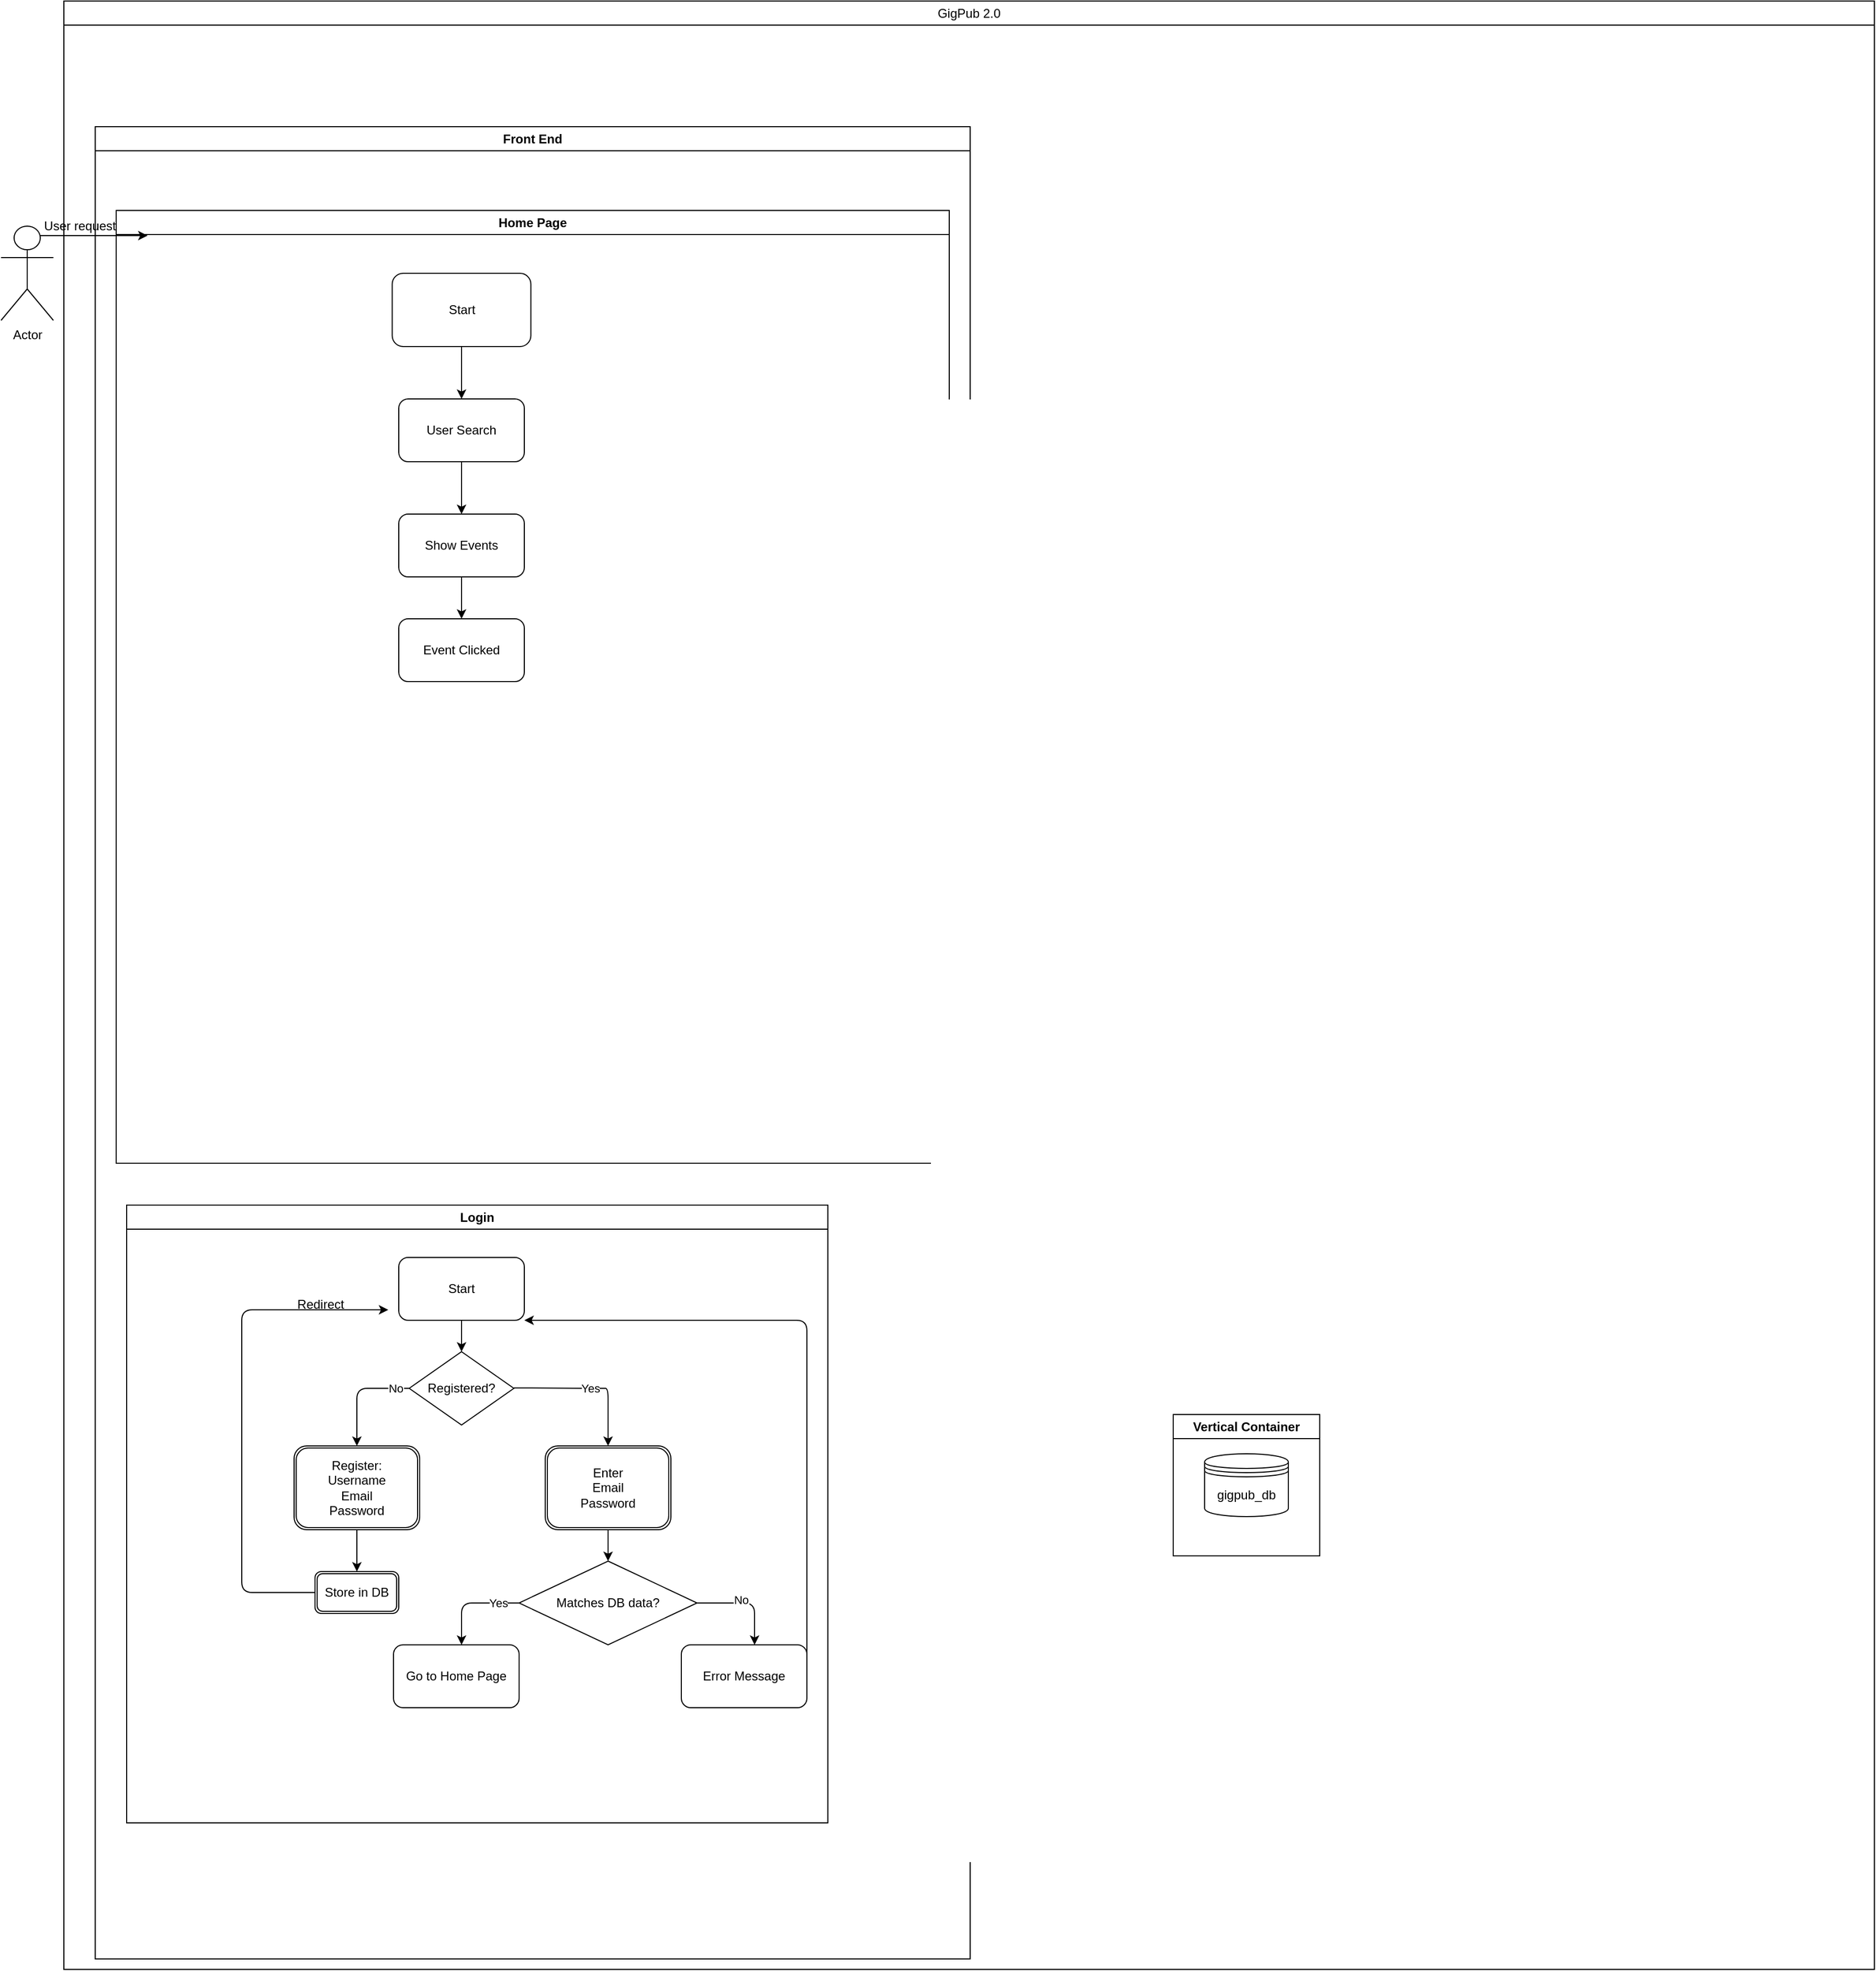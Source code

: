 <mxfile>
    <diagram id="sarZeL_X1uwCpY1QOw6U" name="Page-1">
        <mxGraphModel dx="1108" dy="718" grid="1" gridSize="10" guides="1" tooltips="1" connect="1" arrows="1" fold="1" page="1" pageScale="1" pageWidth="2000" pageHeight="2000" math="0" shadow="0">
            <root>
                <mxCell id="0"/>
                <mxCell id="1" parent="0"/>
                <mxCell id="3" value="GigPub 2.0" style="swimlane;whiteSpace=wrap;html=1;fontStyle=0" vertex="1" parent="1">
                    <mxGeometry x="60" y="30" width="1730" height="1880" as="geometry"/>
                </mxCell>
                <mxCell id="11" value="Vertical Container" style="swimlane;whiteSpace=wrap;html=1;" vertex="1" parent="3">
                    <mxGeometry x="1060" y="1350" width="140" height="135" as="geometry"/>
                </mxCell>
                <mxCell id="2" value="gigpub_db" style="shape=datastore;whiteSpace=wrap;html=1;" vertex="1" parent="11">
                    <mxGeometry x="30" y="37.5" width="80" height="60" as="geometry"/>
                </mxCell>
                <mxCell id="12" value="Front End" style="swimlane;whiteSpace=wrap;html=1;" vertex="1" parent="3">
                    <mxGeometry x="30" y="120" width="836" height="1750" as="geometry"/>
                </mxCell>
                <mxCell id="13" value="Home Page" style="swimlane;whiteSpace=wrap;html=1;" vertex="1" parent="12">
                    <mxGeometry x="20" y="80" width="796" height="910" as="geometry"/>
                </mxCell>
                <mxCell id="51" value="Start" style="rounded=1;whiteSpace=wrap;html=1;" vertex="1" parent="13">
                    <mxGeometry x="263.75" y="60" width="132.5" height="70" as="geometry"/>
                </mxCell>
                <mxCell id="55" style="edgeStyle=none;html=1;exitX=0.5;exitY=1;exitDx=0;exitDy=0;entryX=0.5;entryY=0;entryDx=0;entryDy=0;" edge="1" parent="13" source="53" target="54">
                    <mxGeometry relative="1" as="geometry"/>
                </mxCell>
                <mxCell id="53" value="User Search" style="rounded=1;whiteSpace=wrap;html=1;" vertex="1" parent="13">
                    <mxGeometry x="270" y="180" width="120" height="60" as="geometry"/>
                </mxCell>
                <mxCell id="52" style="edgeStyle=none;html=1;" edge="1" parent="13" source="51" target="53">
                    <mxGeometry relative="1" as="geometry">
                        <mxPoint x="330" y="180" as="targetPoint"/>
                    </mxGeometry>
                </mxCell>
                <mxCell id="54" value="Show Events" style="rounded=1;whiteSpace=wrap;html=1;" vertex="1" parent="13">
                    <mxGeometry x="270" y="290" width="120" height="60" as="geometry"/>
                </mxCell>
                <mxCell id="57" value="Event Clicked" style="rounded=1;whiteSpace=wrap;html=1;" vertex="1" parent="13">
                    <mxGeometry x="269.998" y="390" width="120" height="60" as="geometry"/>
                </mxCell>
                <mxCell id="56" style="edgeStyle=none;html=1;exitX=0.5;exitY=1;exitDx=0;exitDy=0;" edge="1" parent="13" source="54" target="57">
                    <mxGeometry relative="1" as="geometry">
                        <mxPoint x="329.778" y="400" as="targetPoint"/>
                    </mxGeometry>
                </mxCell>
                <mxCell id="14" value="Login" style="swimlane;whiteSpace=wrap;html=1;" vertex="1" parent="12">
                    <mxGeometry x="30" y="1030" width="670" height="590" as="geometry"/>
                </mxCell>
                <mxCell id="15" value="Registered?" style="rhombus;whiteSpace=wrap;html=1;" vertex="1" parent="14">
                    <mxGeometry x="270" y="140" width="100" height="70" as="geometry"/>
                </mxCell>
                <mxCell id="21" style="edgeStyle=none;html=1;entryX=0.5;entryY=0;entryDx=0;entryDy=0;" edge="1" parent="14" source="20" target="15">
                    <mxGeometry relative="1" as="geometry"/>
                </mxCell>
                <mxCell id="20" value="Start" style="rounded=1;whiteSpace=wrap;html=1;" vertex="1" parent="14">
                    <mxGeometry x="260" y="50" width="120" height="60" as="geometry"/>
                </mxCell>
                <mxCell id="22" value="" style="endArrow=classic;html=1;" edge="1" parent="14">
                    <mxGeometry relative="1" as="geometry">
                        <mxPoint x="370" y="174.57" as="sourcePoint"/>
                        <mxPoint x="460" y="230" as="targetPoint"/>
                        <Array as="points">
                            <mxPoint x="450" y="175"/>
                            <mxPoint x="460" y="175"/>
                        </Array>
                    </mxGeometry>
                </mxCell>
                <mxCell id="23" value="Yes" style="edgeLabel;resizable=0;html=1;align=center;verticalAlign=middle;" connectable="0" vertex="1" parent="22">
                    <mxGeometry relative="1" as="geometry"/>
                </mxCell>
                <mxCell id="37" style="edgeStyle=none;html=1;exitX=0.5;exitY=1;exitDx=0;exitDy=0;entryX=0.5;entryY=0;entryDx=0;entryDy=0;" edge="1" parent="14" source="30" target="36">
                    <mxGeometry relative="1" as="geometry"/>
                </mxCell>
                <mxCell id="30" value="Register:&lt;br&gt;Username&lt;br&gt;Email&lt;br&gt;Password" style="shape=ext;double=1;rounded=1;whiteSpace=wrap;html=1;" vertex="1" parent="14">
                    <mxGeometry x="160" y="230" width="120" height="80" as="geometry"/>
                </mxCell>
                <mxCell id="35" value="Enter&lt;br&gt;Email&lt;br&gt;Password" style="shape=ext;double=1;rounded=1;whiteSpace=wrap;html=1;" vertex="1" parent="14">
                    <mxGeometry x="400" y="230" width="120" height="80" as="geometry"/>
                </mxCell>
                <mxCell id="36" value="Store in DB" style="shape=ext;double=1;rounded=1;whiteSpace=wrap;html=1;" vertex="1" parent="14">
                    <mxGeometry x="180" y="350" width="80" height="40" as="geometry"/>
                </mxCell>
                <mxCell id="40" value="Redirect" style="text;html=1;align=center;verticalAlign=middle;resizable=0;points=[];autosize=1;strokeColor=none;fillColor=none;" vertex="1" parent="14">
                    <mxGeometry x="150" y="80" width="70" height="30" as="geometry"/>
                </mxCell>
                <mxCell id="42" value="Matches DB data?" style="rhombus;whiteSpace=wrap;html=1;" vertex="1" parent="14">
                    <mxGeometry x="375" y="340" width="170" height="80" as="geometry"/>
                </mxCell>
                <mxCell id="41" style="edgeStyle=none;html=1;exitX=0.5;exitY=1;exitDx=0;exitDy=0;" edge="1" parent="14" source="35" target="42">
                    <mxGeometry relative="1" as="geometry">
                        <mxPoint x="460" y="350" as="targetPoint"/>
                    </mxGeometry>
                </mxCell>
                <mxCell id="47" value="Go to Home Page" style="rounded=1;whiteSpace=wrap;html=1;" vertex="1" parent="14">
                    <mxGeometry x="255" y="420" width="120" height="60" as="geometry"/>
                </mxCell>
                <mxCell id="48" value="Error Message" style="rounded=1;whiteSpace=wrap;html=1;" vertex="1" parent="14">
                    <mxGeometry x="530" y="420" width="120" height="60" as="geometry"/>
                </mxCell>
                <mxCell id="50" style="edgeStyle=none;html=1;exitX=1;exitY=0.5;exitDx=0;exitDy=0;entryX=1;entryY=1;entryDx=0;entryDy=0;" edge="1" parent="14" source="48" target="20">
                    <mxGeometry relative="1" as="geometry">
                        <mxPoint x="650" y="100" as="targetPoint"/>
                        <Array as="points">
                            <mxPoint x="650" y="110"/>
                        </Array>
                    </mxGeometry>
                </mxCell>
                <mxCell id="7" style="edgeStyle=none;html=1;exitX=0.75;exitY=0.1;exitDx=0;exitDy=0;exitPerimeter=0;" edge="1" parent="1" source="4">
                    <mxGeometry relative="1" as="geometry">
                        <mxPoint x="140" y="254" as="targetPoint"/>
                        <Array as="points"/>
                    </mxGeometry>
                </mxCell>
                <mxCell id="4" value="Actor" style="shape=umlActor;verticalLabelPosition=bottom;verticalAlign=top;html=1;outlineConnect=0;" vertex="1" parent="1">
                    <mxGeometry y="245" width="50" height="90" as="geometry"/>
                </mxCell>
                <mxCell id="9" value="User request" style="text;html=1;align=center;verticalAlign=middle;resizable=0;points=[];autosize=1;strokeColor=none;fillColor=none;" vertex="1" parent="1">
                    <mxGeometry x="30" y="230" width="90" height="30" as="geometry"/>
                </mxCell>
                <mxCell id="28" style="edgeStyle=none;html=1;exitX=0;exitY=0.5;exitDx=0;exitDy=0;" edge="1" parent="1" source="15">
                    <mxGeometry relative="1" as="geometry">
                        <mxPoint x="340" y="1410" as="targetPoint"/>
                        <Array as="points">
                            <mxPoint x="340" y="1355"/>
                        </Array>
                    </mxGeometry>
                </mxCell>
                <mxCell id="29" value="No" style="edgeLabel;html=1;align=center;verticalAlign=middle;resizable=0;points=[];" vertex="1" connectable="0" parent="28">
                    <mxGeometry x="-0.745" relative="1" as="geometry">
                        <mxPoint as="offset"/>
                    </mxGeometry>
                </mxCell>
                <mxCell id="39" style="edgeStyle=none;html=1;exitX=0;exitY=0.5;exitDx=0;exitDy=0;" edge="1" parent="1" source="36">
                    <mxGeometry relative="1" as="geometry">
                        <mxPoint x="370" y="1280" as="targetPoint"/>
                        <Array as="points">
                            <mxPoint x="230" y="1550"/>
                            <mxPoint x="230" y="1280"/>
                        </Array>
                    </mxGeometry>
                </mxCell>
                <mxCell id="43" style="edgeStyle=none;html=1;exitX=1;exitY=0.5;exitDx=0;exitDy=0;" edge="1" parent="1" source="42">
                    <mxGeometry relative="1" as="geometry">
                        <mxPoint x="720" y="1600" as="targetPoint"/>
                        <Array as="points">
                            <mxPoint x="720" y="1560"/>
                        </Array>
                    </mxGeometry>
                </mxCell>
                <mxCell id="44" value="No" style="edgeLabel;html=1;align=center;verticalAlign=middle;resizable=0;points=[];" vertex="1" connectable="0" parent="43">
                    <mxGeometry x="-0.116" y="3" relative="1" as="geometry">
                        <mxPoint as="offset"/>
                    </mxGeometry>
                </mxCell>
                <mxCell id="45" style="edgeStyle=none;html=1;exitX=0;exitY=0.5;exitDx=0;exitDy=0;" edge="1" parent="1" source="42">
                    <mxGeometry relative="1" as="geometry">
                        <mxPoint x="440" y="1600" as="targetPoint"/>
                        <Array as="points">
                            <mxPoint x="440" y="1560"/>
                        </Array>
                    </mxGeometry>
                </mxCell>
                <mxCell id="46" value="Yes" style="edgeLabel;html=1;align=center;verticalAlign=middle;resizable=0;points=[];" vertex="1" connectable="0" parent="45">
                    <mxGeometry x="-0.579" relative="1" as="geometry">
                        <mxPoint as="offset"/>
                    </mxGeometry>
                </mxCell>
            </root>
        </mxGraphModel>
    </diagram>
</mxfile>